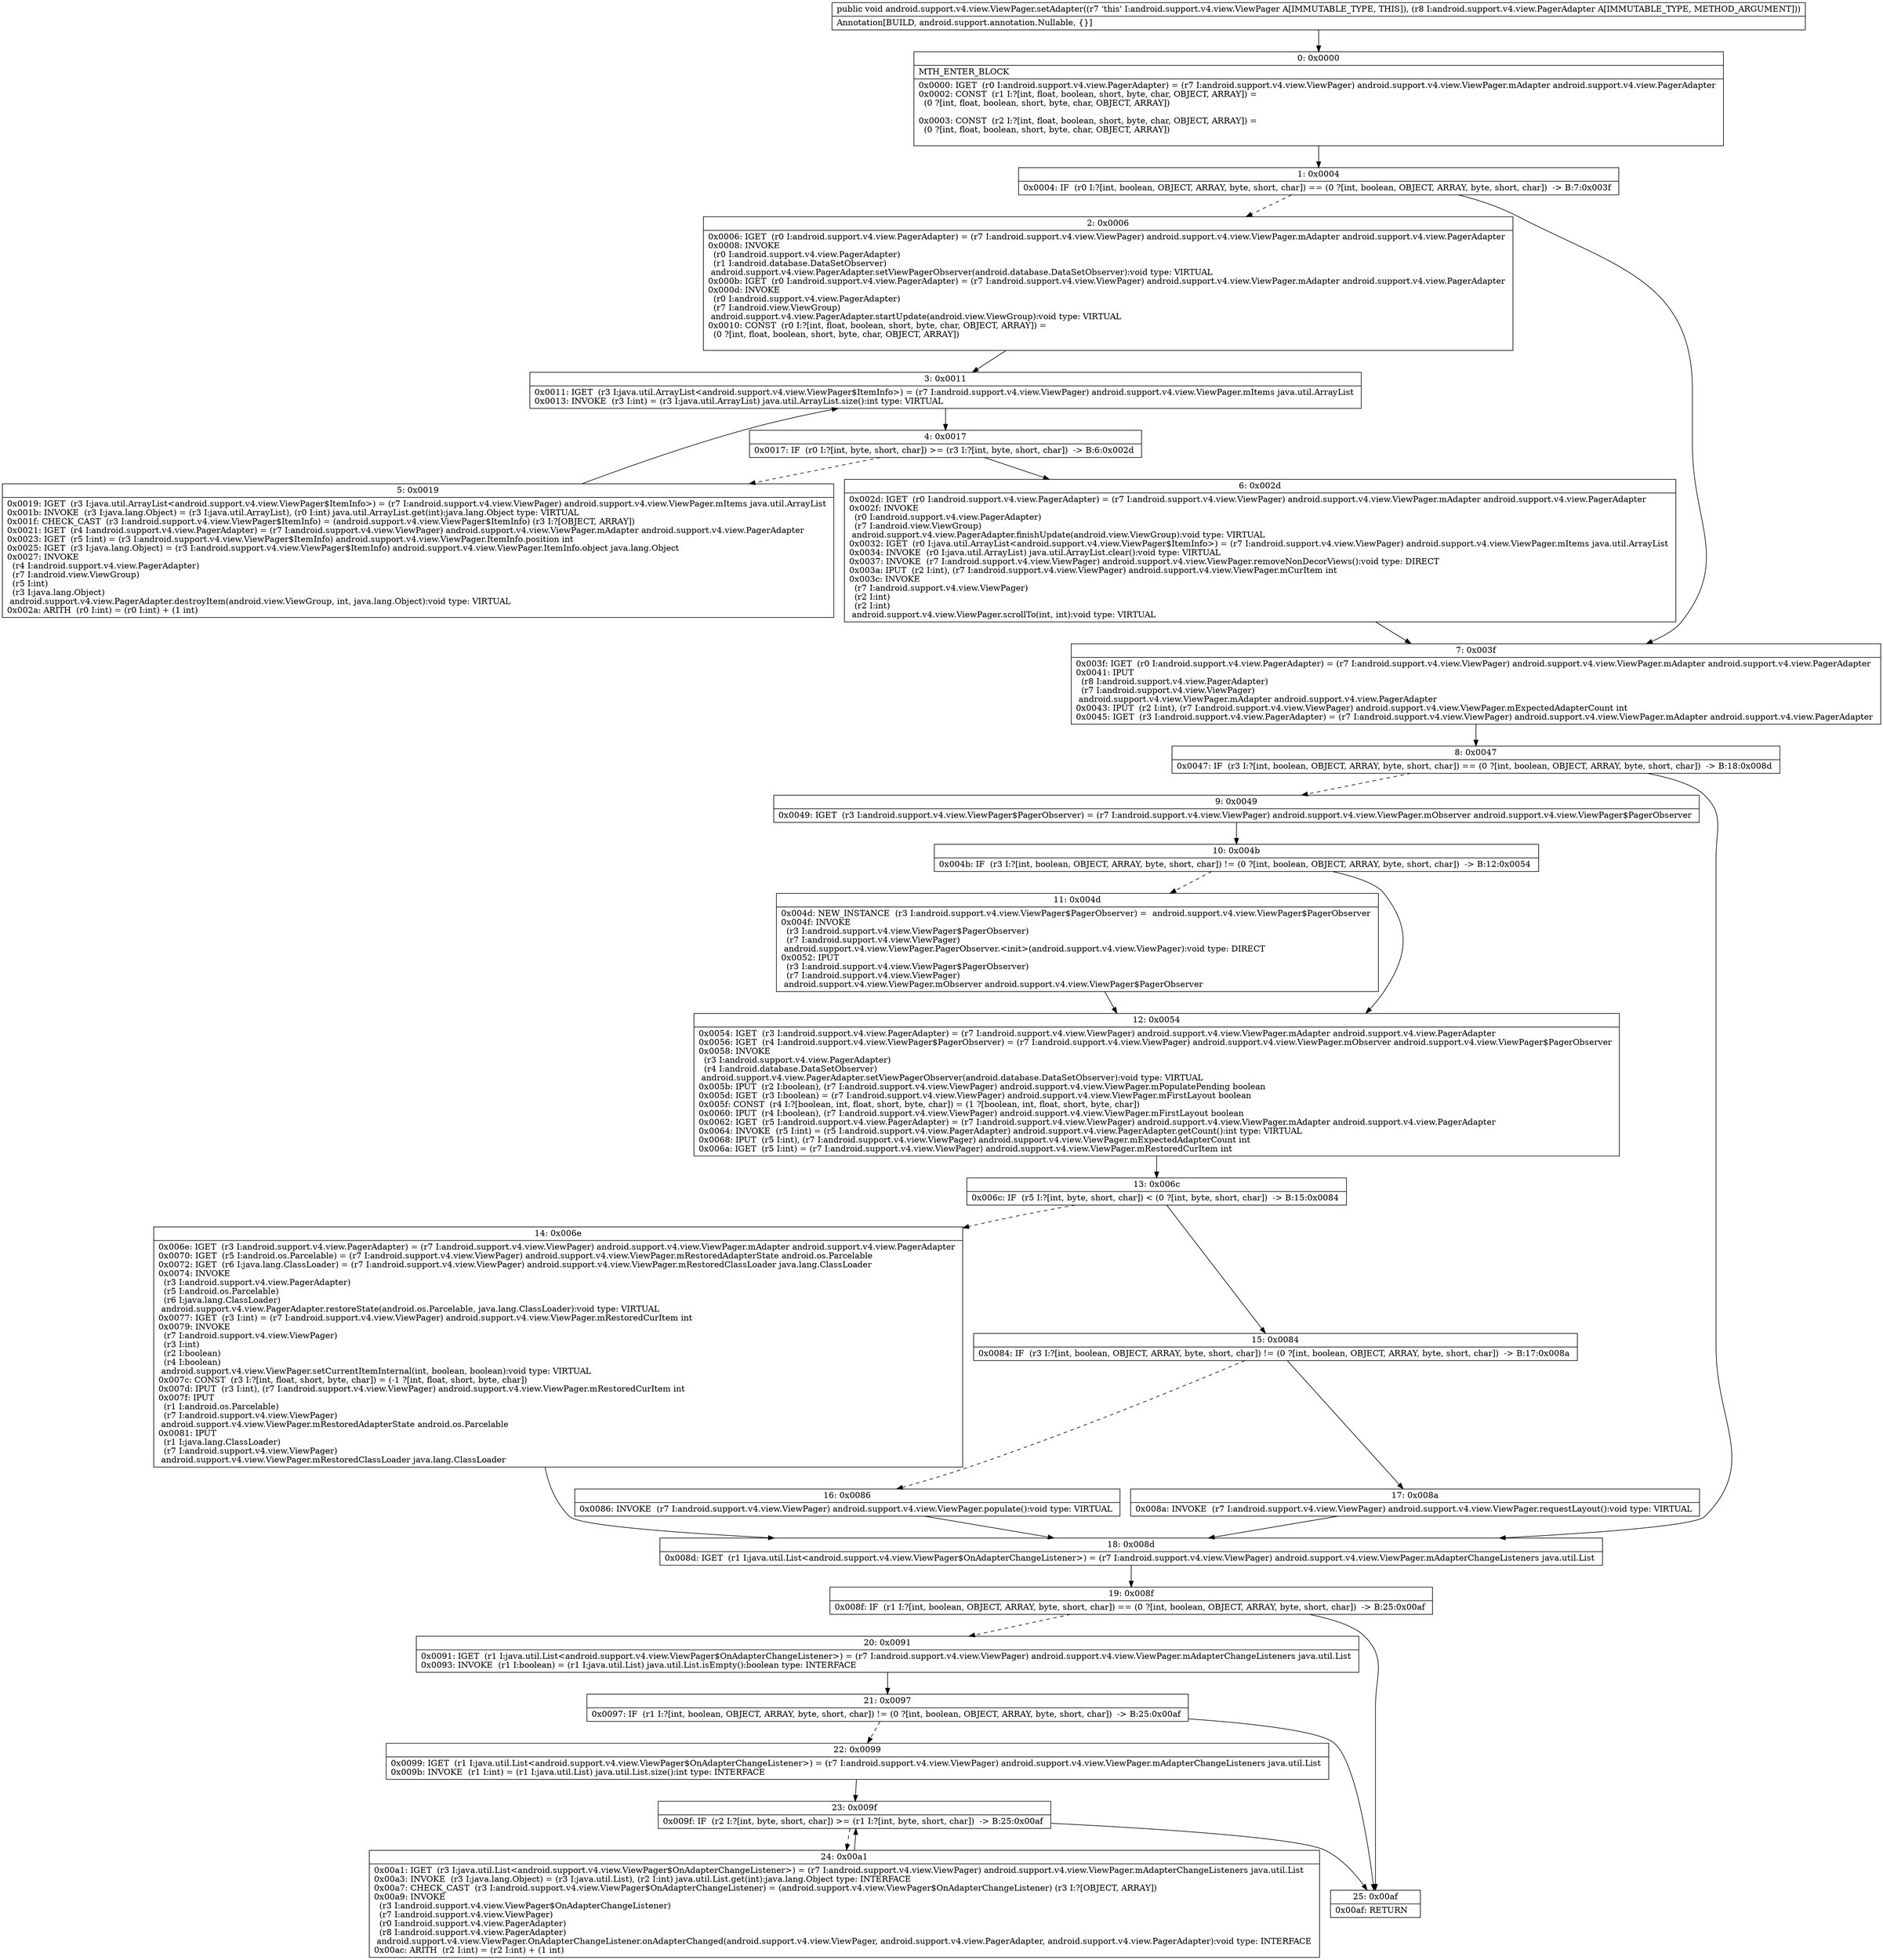 digraph "CFG forandroid.support.v4.view.ViewPager.setAdapter(Landroid\/support\/v4\/view\/PagerAdapter;)V" {
Node_0 [shape=record,label="{0\:\ 0x0000|MTH_ENTER_BLOCK\l|0x0000: IGET  (r0 I:android.support.v4.view.PagerAdapter) = (r7 I:android.support.v4.view.ViewPager) android.support.v4.view.ViewPager.mAdapter android.support.v4.view.PagerAdapter \l0x0002: CONST  (r1 I:?[int, float, boolean, short, byte, char, OBJECT, ARRAY]) = \l  (0 ?[int, float, boolean, short, byte, char, OBJECT, ARRAY])\l \l0x0003: CONST  (r2 I:?[int, float, boolean, short, byte, char, OBJECT, ARRAY]) = \l  (0 ?[int, float, boolean, short, byte, char, OBJECT, ARRAY])\l \l}"];
Node_1 [shape=record,label="{1\:\ 0x0004|0x0004: IF  (r0 I:?[int, boolean, OBJECT, ARRAY, byte, short, char]) == (0 ?[int, boolean, OBJECT, ARRAY, byte, short, char])  \-\> B:7:0x003f \l}"];
Node_2 [shape=record,label="{2\:\ 0x0006|0x0006: IGET  (r0 I:android.support.v4.view.PagerAdapter) = (r7 I:android.support.v4.view.ViewPager) android.support.v4.view.ViewPager.mAdapter android.support.v4.view.PagerAdapter \l0x0008: INVOKE  \l  (r0 I:android.support.v4.view.PagerAdapter)\l  (r1 I:android.database.DataSetObserver)\l android.support.v4.view.PagerAdapter.setViewPagerObserver(android.database.DataSetObserver):void type: VIRTUAL \l0x000b: IGET  (r0 I:android.support.v4.view.PagerAdapter) = (r7 I:android.support.v4.view.ViewPager) android.support.v4.view.ViewPager.mAdapter android.support.v4.view.PagerAdapter \l0x000d: INVOKE  \l  (r0 I:android.support.v4.view.PagerAdapter)\l  (r7 I:android.view.ViewGroup)\l android.support.v4.view.PagerAdapter.startUpdate(android.view.ViewGroup):void type: VIRTUAL \l0x0010: CONST  (r0 I:?[int, float, boolean, short, byte, char, OBJECT, ARRAY]) = \l  (0 ?[int, float, boolean, short, byte, char, OBJECT, ARRAY])\l \l}"];
Node_3 [shape=record,label="{3\:\ 0x0011|0x0011: IGET  (r3 I:java.util.ArrayList\<android.support.v4.view.ViewPager$ItemInfo\>) = (r7 I:android.support.v4.view.ViewPager) android.support.v4.view.ViewPager.mItems java.util.ArrayList \l0x0013: INVOKE  (r3 I:int) = (r3 I:java.util.ArrayList) java.util.ArrayList.size():int type: VIRTUAL \l}"];
Node_4 [shape=record,label="{4\:\ 0x0017|0x0017: IF  (r0 I:?[int, byte, short, char]) \>= (r3 I:?[int, byte, short, char])  \-\> B:6:0x002d \l}"];
Node_5 [shape=record,label="{5\:\ 0x0019|0x0019: IGET  (r3 I:java.util.ArrayList\<android.support.v4.view.ViewPager$ItemInfo\>) = (r7 I:android.support.v4.view.ViewPager) android.support.v4.view.ViewPager.mItems java.util.ArrayList \l0x001b: INVOKE  (r3 I:java.lang.Object) = (r3 I:java.util.ArrayList), (r0 I:int) java.util.ArrayList.get(int):java.lang.Object type: VIRTUAL \l0x001f: CHECK_CAST  (r3 I:android.support.v4.view.ViewPager$ItemInfo) = (android.support.v4.view.ViewPager$ItemInfo) (r3 I:?[OBJECT, ARRAY]) \l0x0021: IGET  (r4 I:android.support.v4.view.PagerAdapter) = (r7 I:android.support.v4.view.ViewPager) android.support.v4.view.ViewPager.mAdapter android.support.v4.view.PagerAdapter \l0x0023: IGET  (r5 I:int) = (r3 I:android.support.v4.view.ViewPager$ItemInfo) android.support.v4.view.ViewPager.ItemInfo.position int \l0x0025: IGET  (r3 I:java.lang.Object) = (r3 I:android.support.v4.view.ViewPager$ItemInfo) android.support.v4.view.ViewPager.ItemInfo.object java.lang.Object \l0x0027: INVOKE  \l  (r4 I:android.support.v4.view.PagerAdapter)\l  (r7 I:android.view.ViewGroup)\l  (r5 I:int)\l  (r3 I:java.lang.Object)\l android.support.v4.view.PagerAdapter.destroyItem(android.view.ViewGroup, int, java.lang.Object):void type: VIRTUAL \l0x002a: ARITH  (r0 I:int) = (r0 I:int) + (1 int) \l}"];
Node_6 [shape=record,label="{6\:\ 0x002d|0x002d: IGET  (r0 I:android.support.v4.view.PagerAdapter) = (r7 I:android.support.v4.view.ViewPager) android.support.v4.view.ViewPager.mAdapter android.support.v4.view.PagerAdapter \l0x002f: INVOKE  \l  (r0 I:android.support.v4.view.PagerAdapter)\l  (r7 I:android.view.ViewGroup)\l android.support.v4.view.PagerAdapter.finishUpdate(android.view.ViewGroup):void type: VIRTUAL \l0x0032: IGET  (r0 I:java.util.ArrayList\<android.support.v4.view.ViewPager$ItemInfo\>) = (r7 I:android.support.v4.view.ViewPager) android.support.v4.view.ViewPager.mItems java.util.ArrayList \l0x0034: INVOKE  (r0 I:java.util.ArrayList) java.util.ArrayList.clear():void type: VIRTUAL \l0x0037: INVOKE  (r7 I:android.support.v4.view.ViewPager) android.support.v4.view.ViewPager.removeNonDecorViews():void type: DIRECT \l0x003a: IPUT  (r2 I:int), (r7 I:android.support.v4.view.ViewPager) android.support.v4.view.ViewPager.mCurItem int \l0x003c: INVOKE  \l  (r7 I:android.support.v4.view.ViewPager)\l  (r2 I:int)\l  (r2 I:int)\l android.support.v4.view.ViewPager.scrollTo(int, int):void type: VIRTUAL \l}"];
Node_7 [shape=record,label="{7\:\ 0x003f|0x003f: IGET  (r0 I:android.support.v4.view.PagerAdapter) = (r7 I:android.support.v4.view.ViewPager) android.support.v4.view.ViewPager.mAdapter android.support.v4.view.PagerAdapter \l0x0041: IPUT  \l  (r8 I:android.support.v4.view.PagerAdapter)\l  (r7 I:android.support.v4.view.ViewPager)\l android.support.v4.view.ViewPager.mAdapter android.support.v4.view.PagerAdapter \l0x0043: IPUT  (r2 I:int), (r7 I:android.support.v4.view.ViewPager) android.support.v4.view.ViewPager.mExpectedAdapterCount int \l0x0045: IGET  (r3 I:android.support.v4.view.PagerAdapter) = (r7 I:android.support.v4.view.ViewPager) android.support.v4.view.ViewPager.mAdapter android.support.v4.view.PagerAdapter \l}"];
Node_8 [shape=record,label="{8\:\ 0x0047|0x0047: IF  (r3 I:?[int, boolean, OBJECT, ARRAY, byte, short, char]) == (0 ?[int, boolean, OBJECT, ARRAY, byte, short, char])  \-\> B:18:0x008d \l}"];
Node_9 [shape=record,label="{9\:\ 0x0049|0x0049: IGET  (r3 I:android.support.v4.view.ViewPager$PagerObserver) = (r7 I:android.support.v4.view.ViewPager) android.support.v4.view.ViewPager.mObserver android.support.v4.view.ViewPager$PagerObserver \l}"];
Node_10 [shape=record,label="{10\:\ 0x004b|0x004b: IF  (r3 I:?[int, boolean, OBJECT, ARRAY, byte, short, char]) != (0 ?[int, boolean, OBJECT, ARRAY, byte, short, char])  \-\> B:12:0x0054 \l}"];
Node_11 [shape=record,label="{11\:\ 0x004d|0x004d: NEW_INSTANCE  (r3 I:android.support.v4.view.ViewPager$PagerObserver) =  android.support.v4.view.ViewPager$PagerObserver \l0x004f: INVOKE  \l  (r3 I:android.support.v4.view.ViewPager$PagerObserver)\l  (r7 I:android.support.v4.view.ViewPager)\l android.support.v4.view.ViewPager.PagerObserver.\<init\>(android.support.v4.view.ViewPager):void type: DIRECT \l0x0052: IPUT  \l  (r3 I:android.support.v4.view.ViewPager$PagerObserver)\l  (r7 I:android.support.v4.view.ViewPager)\l android.support.v4.view.ViewPager.mObserver android.support.v4.view.ViewPager$PagerObserver \l}"];
Node_12 [shape=record,label="{12\:\ 0x0054|0x0054: IGET  (r3 I:android.support.v4.view.PagerAdapter) = (r7 I:android.support.v4.view.ViewPager) android.support.v4.view.ViewPager.mAdapter android.support.v4.view.PagerAdapter \l0x0056: IGET  (r4 I:android.support.v4.view.ViewPager$PagerObserver) = (r7 I:android.support.v4.view.ViewPager) android.support.v4.view.ViewPager.mObserver android.support.v4.view.ViewPager$PagerObserver \l0x0058: INVOKE  \l  (r3 I:android.support.v4.view.PagerAdapter)\l  (r4 I:android.database.DataSetObserver)\l android.support.v4.view.PagerAdapter.setViewPagerObserver(android.database.DataSetObserver):void type: VIRTUAL \l0x005b: IPUT  (r2 I:boolean), (r7 I:android.support.v4.view.ViewPager) android.support.v4.view.ViewPager.mPopulatePending boolean \l0x005d: IGET  (r3 I:boolean) = (r7 I:android.support.v4.view.ViewPager) android.support.v4.view.ViewPager.mFirstLayout boolean \l0x005f: CONST  (r4 I:?[boolean, int, float, short, byte, char]) = (1 ?[boolean, int, float, short, byte, char]) \l0x0060: IPUT  (r4 I:boolean), (r7 I:android.support.v4.view.ViewPager) android.support.v4.view.ViewPager.mFirstLayout boolean \l0x0062: IGET  (r5 I:android.support.v4.view.PagerAdapter) = (r7 I:android.support.v4.view.ViewPager) android.support.v4.view.ViewPager.mAdapter android.support.v4.view.PagerAdapter \l0x0064: INVOKE  (r5 I:int) = (r5 I:android.support.v4.view.PagerAdapter) android.support.v4.view.PagerAdapter.getCount():int type: VIRTUAL \l0x0068: IPUT  (r5 I:int), (r7 I:android.support.v4.view.ViewPager) android.support.v4.view.ViewPager.mExpectedAdapterCount int \l0x006a: IGET  (r5 I:int) = (r7 I:android.support.v4.view.ViewPager) android.support.v4.view.ViewPager.mRestoredCurItem int \l}"];
Node_13 [shape=record,label="{13\:\ 0x006c|0x006c: IF  (r5 I:?[int, byte, short, char]) \< (0 ?[int, byte, short, char])  \-\> B:15:0x0084 \l}"];
Node_14 [shape=record,label="{14\:\ 0x006e|0x006e: IGET  (r3 I:android.support.v4.view.PagerAdapter) = (r7 I:android.support.v4.view.ViewPager) android.support.v4.view.ViewPager.mAdapter android.support.v4.view.PagerAdapter \l0x0070: IGET  (r5 I:android.os.Parcelable) = (r7 I:android.support.v4.view.ViewPager) android.support.v4.view.ViewPager.mRestoredAdapterState android.os.Parcelable \l0x0072: IGET  (r6 I:java.lang.ClassLoader) = (r7 I:android.support.v4.view.ViewPager) android.support.v4.view.ViewPager.mRestoredClassLoader java.lang.ClassLoader \l0x0074: INVOKE  \l  (r3 I:android.support.v4.view.PagerAdapter)\l  (r5 I:android.os.Parcelable)\l  (r6 I:java.lang.ClassLoader)\l android.support.v4.view.PagerAdapter.restoreState(android.os.Parcelable, java.lang.ClassLoader):void type: VIRTUAL \l0x0077: IGET  (r3 I:int) = (r7 I:android.support.v4.view.ViewPager) android.support.v4.view.ViewPager.mRestoredCurItem int \l0x0079: INVOKE  \l  (r7 I:android.support.v4.view.ViewPager)\l  (r3 I:int)\l  (r2 I:boolean)\l  (r4 I:boolean)\l android.support.v4.view.ViewPager.setCurrentItemInternal(int, boolean, boolean):void type: VIRTUAL \l0x007c: CONST  (r3 I:?[int, float, short, byte, char]) = (\-1 ?[int, float, short, byte, char]) \l0x007d: IPUT  (r3 I:int), (r7 I:android.support.v4.view.ViewPager) android.support.v4.view.ViewPager.mRestoredCurItem int \l0x007f: IPUT  \l  (r1 I:android.os.Parcelable)\l  (r7 I:android.support.v4.view.ViewPager)\l android.support.v4.view.ViewPager.mRestoredAdapterState android.os.Parcelable \l0x0081: IPUT  \l  (r1 I:java.lang.ClassLoader)\l  (r7 I:android.support.v4.view.ViewPager)\l android.support.v4.view.ViewPager.mRestoredClassLoader java.lang.ClassLoader \l}"];
Node_15 [shape=record,label="{15\:\ 0x0084|0x0084: IF  (r3 I:?[int, boolean, OBJECT, ARRAY, byte, short, char]) != (0 ?[int, boolean, OBJECT, ARRAY, byte, short, char])  \-\> B:17:0x008a \l}"];
Node_16 [shape=record,label="{16\:\ 0x0086|0x0086: INVOKE  (r7 I:android.support.v4.view.ViewPager) android.support.v4.view.ViewPager.populate():void type: VIRTUAL \l}"];
Node_17 [shape=record,label="{17\:\ 0x008a|0x008a: INVOKE  (r7 I:android.support.v4.view.ViewPager) android.support.v4.view.ViewPager.requestLayout():void type: VIRTUAL \l}"];
Node_18 [shape=record,label="{18\:\ 0x008d|0x008d: IGET  (r1 I:java.util.List\<android.support.v4.view.ViewPager$OnAdapterChangeListener\>) = (r7 I:android.support.v4.view.ViewPager) android.support.v4.view.ViewPager.mAdapterChangeListeners java.util.List \l}"];
Node_19 [shape=record,label="{19\:\ 0x008f|0x008f: IF  (r1 I:?[int, boolean, OBJECT, ARRAY, byte, short, char]) == (0 ?[int, boolean, OBJECT, ARRAY, byte, short, char])  \-\> B:25:0x00af \l}"];
Node_20 [shape=record,label="{20\:\ 0x0091|0x0091: IGET  (r1 I:java.util.List\<android.support.v4.view.ViewPager$OnAdapterChangeListener\>) = (r7 I:android.support.v4.view.ViewPager) android.support.v4.view.ViewPager.mAdapterChangeListeners java.util.List \l0x0093: INVOKE  (r1 I:boolean) = (r1 I:java.util.List) java.util.List.isEmpty():boolean type: INTERFACE \l}"];
Node_21 [shape=record,label="{21\:\ 0x0097|0x0097: IF  (r1 I:?[int, boolean, OBJECT, ARRAY, byte, short, char]) != (0 ?[int, boolean, OBJECT, ARRAY, byte, short, char])  \-\> B:25:0x00af \l}"];
Node_22 [shape=record,label="{22\:\ 0x0099|0x0099: IGET  (r1 I:java.util.List\<android.support.v4.view.ViewPager$OnAdapterChangeListener\>) = (r7 I:android.support.v4.view.ViewPager) android.support.v4.view.ViewPager.mAdapterChangeListeners java.util.List \l0x009b: INVOKE  (r1 I:int) = (r1 I:java.util.List) java.util.List.size():int type: INTERFACE \l}"];
Node_23 [shape=record,label="{23\:\ 0x009f|0x009f: IF  (r2 I:?[int, byte, short, char]) \>= (r1 I:?[int, byte, short, char])  \-\> B:25:0x00af \l}"];
Node_24 [shape=record,label="{24\:\ 0x00a1|0x00a1: IGET  (r3 I:java.util.List\<android.support.v4.view.ViewPager$OnAdapterChangeListener\>) = (r7 I:android.support.v4.view.ViewPager) android.support.v4.view.ViewPager.mAdapterChangeListeners java.util.List \l0x00a3: INVOKE  (r3 I:java.lang.Object) = (r3 I:java.util.List), (r2 I:int) java.util.List.get(int):java.lang.Object type: INTERFACE \l0x00a7: CHECK_CAST  (r3 I:android.support.v4.view.ViewPager$OnAdapterChangeListener) = (android.support.v4.view.ViewPager$OnAdapterChangeListener) (r3 I:?[OBJECT, ARRAY]) \l0x00a9: INVOKE  \l  (r3 I:android.support.v4.view.ViewPager$OnAdapterChangeListener)\l  (r7 I:android.support.v4.view.ViewPager)\l  (r0 I:android.support.v4.view.PagerAdapter)\l  (r8 I:android.support.v4.view.PagerAdapter)\l android.support.v4.view.ViewPager.OnAdapterChangeListener.onAdapterChanged(android.support.v4.view.ViewPager, android.support.v4.view.PagerAdapter, android.support.v4.view.PagerAdapter):void type: INTERFACE \l0x00ac: ARITH  (r2 I:int) = (r2 I:int) + (1 int) \l}"];
Node_25 [shape=record,label="{25\:\ 0x00af|0x00af: RETURN   \l}"];
MethodNode[shape=record,label="{public void android.support.v4.view.ViewPager.setAdapter((r7 'this' I:android.support.v4.view.ViewPager A[IMMUTABLE_TYPE, THIS]), (r8 I:android.support.v4.view.PagerAdapter A[IMMUTABLE_TYPE, METHOD_ARGUMENT]))  | Annotation[BUILD, android.support.annotation.Nullable, \{\}]\l}"];
MethodNode -> Node_0;
Node_0 -> Node_1;
Node_1 -> Node_2[style=dashed];
Node_1 -> Node_7;
Node_2 -> Node_3;
Node_3 -> Node_4;
Node_4 -> Node_5[style=dashed];
Node_4 -> Node_6;
Node_5 -> Node_3;
Node_6 -> Node_7;
Node_7 -> Node_8;
Node_8 -> Node_9[style=dashed];
Node_8 -> Node_18;
Node_9 -> Node_10;
Node_10 -> Node_11[style=dashed];
Node_10 -> Node_12;
Node_11 -> Node_12;
Node_12 -> Node_13;
Node_13 -> Node_14[style=dashed];
Node_13 -> Node_15;
Node_14 -> Node_18;
Node_15 -> Node_16[style=dashed];
Node_15 -> Node_17;
Node_16 -> Node_18;
Node_17 -> Node_18;
Node_18 -> Node_19;
Node_19 -> Node_20[style=dashed];
Node_19 -> Node_25;
Node_20 -> Node_21;
Node_21 -> Node_22[style=dashed];
Node_21 -> Node_25;
Node_22 -> Node_23;
Node_23 -> Node_24[style=dashed];
Node_23 -> Node_25;
Node_24 -> Node_23;
}

